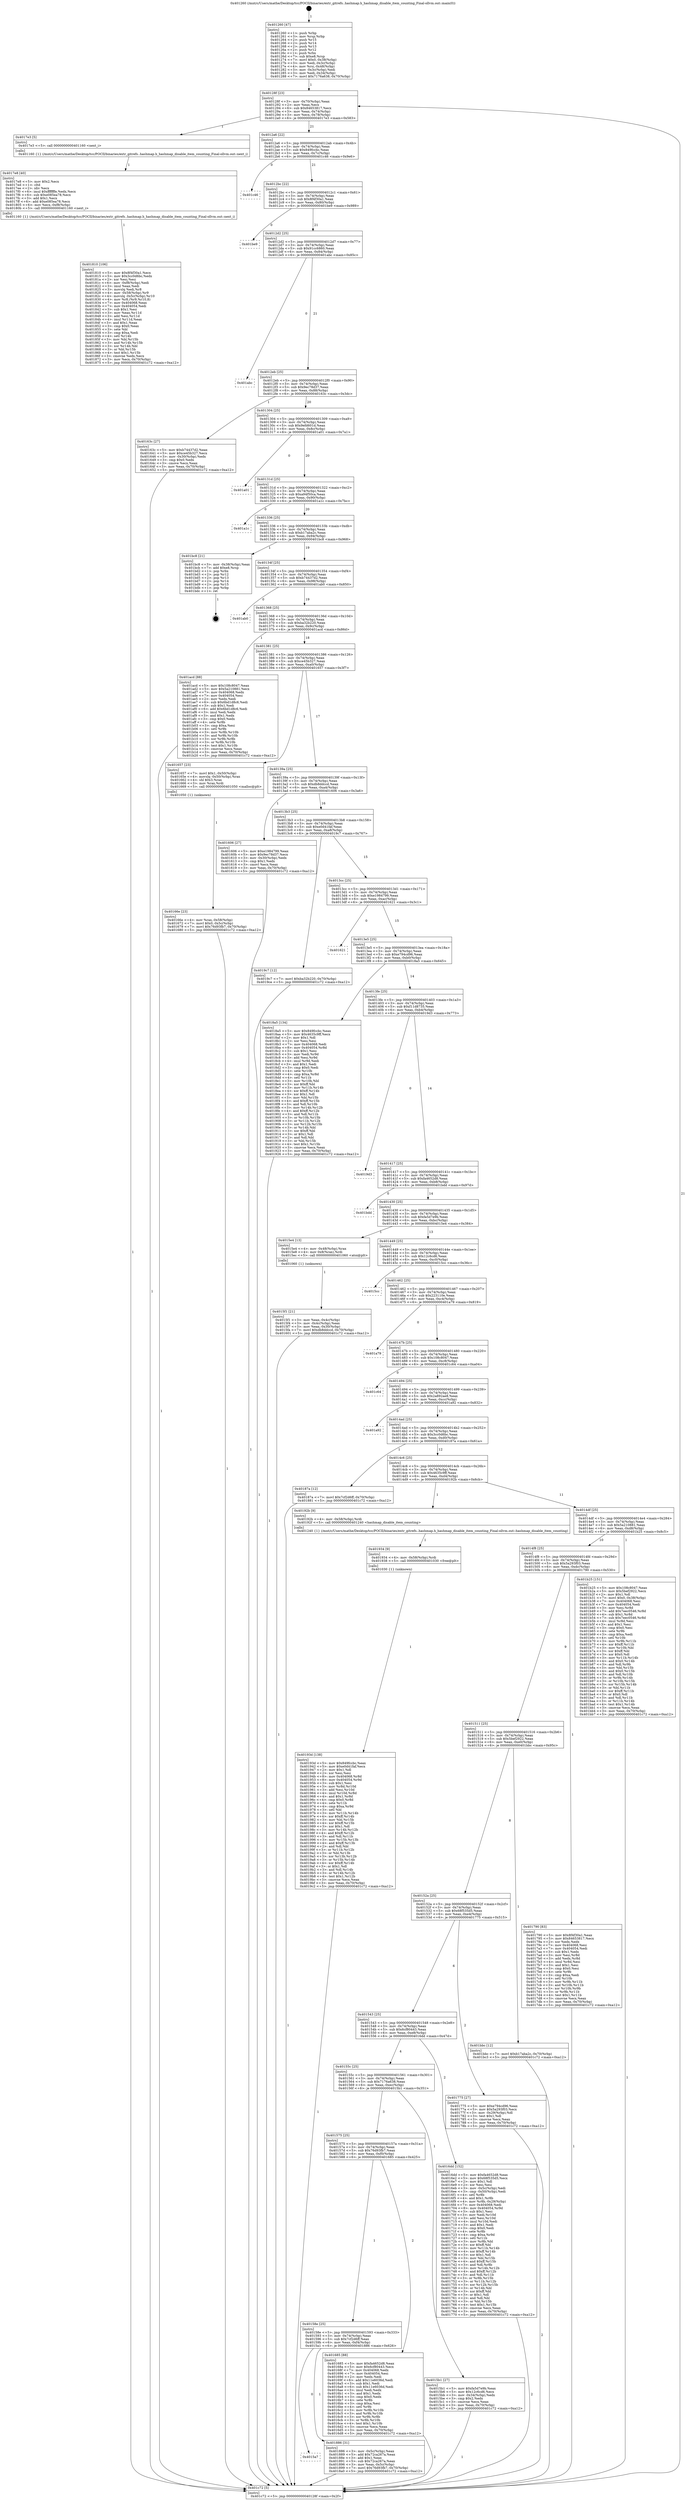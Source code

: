 digraph "0x401260" {
  label = "0x401260 (/mnt/c/Users/mathe/Desktop/tcc/POCII/binaries/extr_gitrefs..hashmap.h_hashmap_disable_item_counting_Final-ollvm.out::main(0))"
  labelloc = "t"
  node[shape=record]

  Entry [label="",width=0.3,height=0.3,shape=circle,fillcolor=black,style=filled]
  "0x40128f" [label="{
     0x40128f [23]\l
     | [instrs]\l
     &nbsp;&nbsp;0x40128f \<+3\>: mov -0x70(%rbp),%eax\l
     &nbsp;&nbsp;0x401292 \<+2\>: mov %eax,%ecx\l
     &nbsp;&nbsp;0x401294 \<+6\>: sub $0x84653817,%ecx\l
     &nbsp;&nbsp;0x40129a \<+3\>: mov %eax,-0x74(%rbp)\l
     &nbsp;&nbsp;0x40129d \<+3\>: mov %ecx,-0x78(%rbp)\l
     &nbsp;&nbsp;0x4012a0 \<+6\>: je 00000000004017e3 \<main+0x583\>\l
  }"]
  "0x4017e3" [label="{
     0x4017e3 [5]\l
     | [instrs]\l
     &nbsp;&nbsp;0x4017e3 \<+5\>: call 0000000000401160 \<next_i\>\l
     | [calls]\l
     &nbsp;&nbsp;0x401160 \{1\} (/mnt/c/Users/mathe/Desktop/tcc/POCII/binaries/extr_gitrefs..hashmap.h_hashmap_disable_item_counting_Final-ollvm.out::next_i)\l
  }"]
  "0x4012a6" [label="{
     0x4012a6 [22]\l
     | [instrs]\l
     &nbsp;&nbsp;0x4012a6 \<+5\>: jmp 00000000004012ab \<main+0x4b\>\l
     &nbsp;&nbsp;0x4012ab \<+3\>: mov -0x74(%rbp),%eax\l
     &nbsp;&nbsp;0x4012ae \<+5\>: sub $0x849fccbc,%eax\l
     &nbsp;&nbsp;0x4012b3 \<+3\>: mov %eax,-0x7c(%rbp)\l
     &nbsp;&nbsp;0x4012b6 \<+6\>: je 0000000000401c46 \<main+0x9e6\>\l
  }"]
  Exit [label="",width=0.3,height=0.3,shape=circle,fillcolor=black,style=filled,peripheries=2]
  "0x401c46" [label="{
     0x401c46\l
  }", style=dashed]
  "0x4012bc" [label="{
     0x4012bc [22]\l
     | [instrs]\l
     &nbsp;&nbsp;0x4012bc \<+5\>: jmp 00000000004012c1 \<main+0x61\>\l
     &nbsp;&nbsp;0x4012c1 \<+3\>: mov -0x74(%rbp),%eax\l
     &nbsp;&nbsp;0x4012c4 \<+5\>: sub $0x8f4f30a1,%eax\l
     &nbsp;&nbsp;0x4012c9 \<+3\>: mov %eax,-0x80(%rbp)\l
     &nbsp;&nbsp;0x4012cc \<+6\>: je 0000000000401be9 \<main+0x989\>\l
  }"]
  "0x40193d" [label="{
     0x40193d [138]\l
     | [instrs]\l
     &nbsp;&nbsp;0x40193d \<+5\>: mov $0x849fccbc,%eax\l
     &nbsp;&nbsp;0x401942 \<+5\>: mov $0xe0d41faf,%ecx\l
     &nbsp;&nbsp;0x401947 \<+2\>: mov $0x1,%dl\l
     &nbsp;&nbsp;0x401949 \<+2\>: xor %esi,%esi\l
     &nbsp;&nbsp;0x40194b \<+8\>: mov 0x404068,%r8d\l
     &nbsp;&nbsp;0x401953 \<+8\>: mov 0x404054,%r9d\l
     &nbsp;&nbsp;0x40195b \<+3\>: sub $0x1,%esi\l
     &nbsp;&nbsp;0x40195e \<+3\>: mov %r8d,%r10d\l
     &nbsp;&nbsp;0x401961 \<+3\>: add %esi,%r10d\l
     &nbsp;&nbsp;0x401964 \<+4\>: imul %r10d,%r8d\l
     &nbsp;&nbsp;0x401968 \<+4\>: and $0x1,%r8d\l
     &nbsp;&nbsp;0x40196c \<+4\>: cmp $0x0,%r8d\l
     &nbsp;&nbsp;0x401970 \<+4\>: sete %r11b\l
     &nbsp;&nbsp;0x401974 \<+4\>: cmp $0xa,%r9d\l
     &nbsp;&nbsp;0x401978 \<+3\>: setl %bl\l
     &nbsp;&nbsp;0x40197b \<+3\>: mov %r11b,%r14b\l
     &nbsp;&nbsp;0x40197e \<+4\>: xor $0xff,%r14b\l
     &nbsp;&nbsp;0x401982 \<+3\>: mov %bl,%r15b\l
     &nbsp;&nbsp;0x401985 \<+4\>: xor $0xff,%r15b\l
     &nbsp;&nbsp;0x401989 \<+3\>: xor $0x1,%dl\l
     &nbsp;&nbsp;0x40198c \<+3\>: mov %r14b,%r12b\l
     &nbsp;&nbsp;0x40198f \<+4\>: and $0xff,%r12b\l
     &nbsp;&nbsp;0x401993 \<+3\>: and %dl,%r11b\l
     &nbsp;&nbsp;0x401996 \<+3\>: mov %r15b,%r13b\l
     &nbsp;&nbsp;0x401999 \<+4\>: and $0xff,%r13b\l
     &nbsp;&nbsp;0x40199d \<+2\>: and %dl,%bl\l
     &nbsp;&nbsp;0x40199f \<+3\>: or %r11b,%r12b\l
     &nbsp;&nbsp;0x4019a2 \<+3\>: or %bl,%r13b\l
     &nbsp;&nbsp;0x4019a5 \<+3\>: xor %r13b,%r12b\l
     &nbsp;&nbsp;0x4019a8 \<+3\>: or %r15b,%r14b\l
     &nbsp;&nbsp;0x4019ab \<+4\>: xor $0xff,%r14b\l
     &nbsp;&nbsp;0x4019af \<+3\>: or $0x1,%dl\l
     &nbsp;&nbsp;0x4019b2 \<+3\>: and %dl,%r14b\l
     &nbsp;&nbsp;0x4019b5 \<+3\>: or %r14b,%r12b\l
     &nbsp;&nbsp;0x4019b8 \<+4\>: test $0x1,%r12b\l
     &nbsp;&nbsp;0x4019bc \<+3\>: cmovne %ecx,%eax\l
     &nbsp;&nbsp;0x4019bf \<+3\>: mov %eax,-0x70(%rbp)\l
     &nbsp;&nbsp;0x4019c2 \<+5\>: jmp 0000000000401c72 \<main+0xa12\>\l
  }"]
  "0x401be9" [label="{
     0x401be9\l
  }", style=dashed]
  "0x4012d2" [label="{
     0x4012d2 [25]\l
     | [instrs]\l
     &nbsp;&nbsp;0x4012d2 \<+5\>: jmp 00000000004012d7 \<main+0x77\>\l
     &nbsp;&nbsp;0x4012d7 \<+3\>: mov -0x74(%rbp),%eax\l
     &nbsp;&nbsp;0x4012da \<+5\>: sub $0x91cc6860,%eax\l
     &nbsp;&nbsp;0x4012df \<+6\>: mov %eax,-0x84(%rbp)\l
     &nbsp;&nbsp;0x4012e5 \<+6\>: je 0000000000401abc \<main+0x85c\>\l
  }"]
  "0x401934" [label="{
     0x401934 [9]\l
     | [instrs]\l
     &nbsp;&nbsp;0x401934 \<+4\>: mov -0x58(%rbp),%rdi\l
     &nbsp;&nbsp;0x401938 \<+5\>: call 0000000000401030 \<free@plt\>\l
     | [calls]\l
     &nbsp;&nbsp;0x401030 \{1\} (unknown)\l
  }"]
  "0x401abc" [label="{
     0x401abc\l
  }", style=dashed]
  "0x4012eb" [label="{
     0x4012eb [25]\l
     | [instrs]\l
     &nbsp;&nbsp;0x4012eb \<+5\>: jmp 00000000004012f0 \<main+0x90\>\l
     &nbsp;&nbsp;0x4012f0 \<+3\>: mov -0x74(%rbp),%eax\l
     &nbsp;&nbsp;0x4012f3 \<+5\>: sub $0x9ec78d37,%eax\l
     &nbsp;&nbsp;0x4012f8 \<+6\>: mov %eax,-0x88(%rbp)\l
     &nbsp;&nbsp;0x4012fe \<+6\>: je 000000000040163c \<main+0x3dc\>\l
  }"]
  "0x4015a7" [label="{
     0x4015a7\l
  }", style=dashed]
  "0x40163c" [label="{
     0x40163c [27]\l
     | [instrs]\l
     &nbsp;&nbsp;0x40163c \<+5\>: mov $0xb74437d2,%eax\l
     &nbsp;&nbsp;0x401641 \<+5\>: mov $0xce45b327,%ecx\l
     &nbsp;&nbsp;0x401646 \<+3\>: mov -0x30(%rbp),%edx\l
     &nbsp;&nbsp;0x401649 \<+3\>: cmp $0x0,%edx\l
     &nbsp;&nbsp;0x40164c \<+3\>: cmove %ecx,%eax\l
     &nbsp;&nbsp;0x40164f \<+3\>: mov %eax,-0x70(%rbp)\l
     &nbsp;&nbsp;0x401652 \<+5\>: jmp 0000000000401c72 \<main+0xa12\>\l
  }"]
  "0x401304" [label="{
     0x401304 [25]\l
     | [instrs]\l
     &nbsp;&nbsp;0x401304 \<+5\>: jmp 0000000000401309 \<main+0xa9\>\l
     &nbsp;&nbsp;0x401309 \<+3\>: mov -0x74(%rbp),%eax\l
     &nbsp;&nbsp;0x40130c \<+5\>: sub $0x9efd601d,%eax\l
     &nbsp;&nbsp;0x401311 \<+6\>: mov %eax,-0x8c(%rbp)\l
     &nbsp;&nbsp;0x401317 \<+6\>: je 0000000000401a01 \<main+0x7a1\>\l
  }"]
  "0x401886" [label="{
     0x401886 [31]\l
     | [instrs]\l
     &nbsp;&nbsp;0x401886 \<+3\>: mov -0x5c(%rbp),%eax\l
     &nbsp;&nbsp;0x401889 \<+5\>: add $0x72ca267a,%eax\l
     &nbsp;&nbsp;0x40188e \<+3\>: add $0x1,%eax\l
     &nbsp;&nbsp;0x401891 \<+5\>: sub $0x72ca267a,%eax\l
     &nbsp;&nbsp;0x401896 \<+3\>: mov %eax,-0x5c(%rbp)\l
     &nbsp;&nbsp;0x401899 \<+7\>: movl $0x76d93fb7,-0x70(%rbp)\l
     &nbsp;&nbsp;0x4018a0 \<+5\>: jmp 0000000000401c72 \<main+0xa12\>\l
  }"]
  "0x401a01" [label="{
     0x401a01\l
  }", style=dashed]
  "0x40131d" [label="{
     0x40131d [25]\l
     | [instrs]\l
     &nbsp;&nbsp;0x40131d \<+5\>: jmp 0000000000401322 \<main+0xc2\>\l
     &nbsp;&nbsp;0x401322 \<+3\>: mov -0x74(%rbp),%eax\l
     &nbsp;&nbsp;0x401325 \<+5\>: sub $0xa94f50ca,%eax\l
     &nbsp;&nbsp;0x40132a \<+6\>: mov %eax,-0x90(%rbp)\l
     &nbsp;&nbsp;0x401330 \<+6\>: je 0000000000401a1c \<main+0x7bc\>\l
  }"]
  "0x401810" [label="{
     0x401810 [106]\l
     | [instrs]\l
     &nbsp;&nbsp;0x401810 \<+5\>: mov $0x8f4f30a1,%ecx\l
     &nbsp;&nbsp;0x401815 \<+5\>: mov $0x3cc0d6bc,%edx\l
     &nbsp;&nbsp;0x40181a \<+2\>: xor %esi,%esi\l
     &nbsp;&nbsp;0x40181c \<+6\>: mov -0xf8(%rbp),%edi\l
     &nbsp;&nbsp;0x401822 \<+3\>: imul %eax,%edi\l
     &nbsp;&nbsp;0x401825 \<+3\>: movslq %edi,%r8\l
     &nbsp;&nbsp;0x401828 \<+4\>: mov -0x58(%rbp),%r9\l
     &nbsp;&nbsp;0x40182c \<+4\>: movslq -0x5c(%rbp),%r10\l
     &nbsp;&nbsp;0x401830 \<+4\>: mov %r8,(%r9,%r10,8)\l
     &nbsp;&nbsp;0x401834 \<+7\>: mov 0x404068,%eax\l
     &nbsp;&nbsp;0x40183b \<+7\>: mov 0x404054,%edi\l
     &nbsp;&nbsp;0x401842 \<+3\>: sub $0x1,%esi\l
     &nbsp;&nbsp;0x401845 \<+3\>: mov %eax,%r11d\l
     &nbsp;&nbsp;0x401848 \<+3\>: add %esi,%r11d\l
     &nbsp;&nbsp;0x40184b \<+4\>: imul %r11d,%eax\l
     &nbsp;&nbsp;0x40184f \<+3\>: and $0x1,%eax\l
     &nbsp;&nbsp;0x401852 \<+3\>: cmp $0x0,%eax\l
     &nbsp;&nbsp;0x401855 \<+3\>: sete %bl\l
     &nbsp;&nbsp;0x401858 \<+3\>: cmp $0xa,%edi\l
     &nbsp;&nbsp;0x40185b \<+4\>: setl %r14b\l
     &nbsp;&nbsp;0x40185f \<+3\>: mov %bl,%r15b\l
     &nbsp;&nbsp;0x401862 \<+3\>: and %r14b,%r15b\l
     &nbsp;&nbsp;0x401865 \<+3\>: xor %r14b,%bl\l
     &nbsp;&nbsp;0x401868 \<+3\>: or %bl,%r15b\l
     &nbsp;&nbsp;0x40186b \<+4\>: test $0x1,%r15b\l
     &nbsp;&nbsp;0x40186f \<+3\>: cmovne %edx,%ecx\l
     &nbsp;&nbsp;0x401872 \<+3\>: mov %ecx,-0x70(%rbp)\l
     &nbsp;&nbsp;0x401875 \<+5\>: jmp 0000000000401c72 \<main+0xa12\>\l
  }"]
  "0x401a1c" [label="{
     0x401a1c\l
  }", style=dashed]
  "0x401336" [label="{
     0x401336 [25]\l
     | [instrs]\l
     &nbsp;&nbsp;0x401336 \<+5\>: jmp 000000000040133b \<main+0xdb\>\l
     &nbsp;&nbsp;0x40133b \<+3\>: mov -0x74(%rbp),%eax\l
     &nbsp;&nbsp;0x40133e \<+5\>: sub $0xb17aba2c,%eax\l
     &nbsp;&nbsp;0x401343 \<+6\>: mov %eax,-0x94(%rbp)\l
     &nbsp;&nbsp;0x401349 \<+6\>: je 0000000000401bc8 \<main+0x968\>\l
  }"]
  "0x4017e8" [label="{
     0x4017e8 [40]\l
     | [instrs]\l
     &nbsp;&nbsp;0x4017e8 \<+5\>: mov $0x2,%ecx\l
     &nbsp;&nbsp;0x4017ed \<+1\>: cltd\l
     &nbsp;&nbsp;0x4017ee \<+2\>: idiv %ecx\l
     &nbsp;&nbsp;0x4017f0 \<+6\>: imul $0xfffffffe,%edx,%ecx\l
     &nbsp;&nbsp;0x4017f6 \<+6\>: sub $0xe085ea78,%ecx\l
     &nbsp;&nbsp;0x4017fc \<+3\>: add $0x1,%ecx\l
     &nbsp;&nbsp;0x4017ff \<+6\>: add $0xe085ea78,%ecx\l
     &nbsp;&nbsp;0x401805 \<+6\>: mov %ecx,-0xf8(%rbp)\l
     &nbsp;&nbsp;0x40180b \<+5\>: call 0000000000401160 \<next_i\>\l
     | [calls]\l
     &nbsp;&nbsp;0x401160 \{1\} (/mnt/c/Users/mathe/Desktop/tcc/POCII/binaries/extr_gitrefs..hashmap.h_hashmap_disable_item_counting_Final-ollvm.out::next_i)\l
  }"]
  "0x401bc8" [label="{
     0x401bc8 [21]\l
     | [instrs]\l
     &nbsp;&nbsp;0x401bc8 \<+3\>: mov -0x38(%rbp),%eax\l
     &nbsp;&nbsp;0x401bcb \<+7\>: add $0xe8,%rsp\l
     &nbsp;&nbsp;0x401bd2 \<+1\>: pop %rbx\l
     &nbsp;&nbsp;0x401bd3 \<+2\>: pop %r12\l
     &nbsp;&nbsp;0x401bd5 \<+2\>: pop %r13\l
     &nbsp;&nbsp;0x401bd7 \<+2\>: pop %r14\l
     &nbsp;&nbsp;0x401bd9 \<+2\>: pop %r15\l
     &nbsp;&nbsp;0x401bdb \<+1\>: pop %rbp\l
     &nbsp;&nbsp;0x401bdc \<+1\>: ret\l
  }"]
  "0x40134f" [label="{
     0x40134f [25]\l
     | [instrs]\l
     &nbsp;&nbsp;0x40134f \<+5\>: jmp 0000000000401354 \<main+0xf4\>\l
     &nbsp;&nbsp;0x401354 \<+3\>: mov -0x74(%rbp),%eax\l
     &nbsp;&nbsp;0x401357 \<+5\>: sub $0xb74437d2,%eax\l
     &nbsp;&nbsp;0x40135c \<+6\>: mov %eax,-0x98(%rbp)\l
     &nbsp;&nbsp;0x401362 \<+6\>: je 0000000000401ab0 \<main+0x850\>\l
  }"]
  "0x40158e" [label="{
     0x40158e [25]\l
     | [instrs]\l
     &nbsp;&nbsp;0x40158e \<+5\>: jmp 0000000000401593 \<main+0x333\>\l
     &nbsp;&nbsp;0x401593 \<+3\>: mov -0x74(%rbp),%eax\l
     &nbsp;&nbsp;0x401596 \<+5\>: sub $0x7cf2d6ff,%eax\l
     &nbsp;&nbsp;0x40159b \<+6\>: mov %eax,-0xf4(%rbp)\l
     &nbsp;&nbsp;0x4015a1 \<+6\>: je 0000000000401886 \<main+0x626\>\l
  }"]
  "0x401ab0" [label="{
     0x401ab0\l
  }", style=dashed]
  "0x401368" [label="{
     0x401368 [25]\l
     | [instrs]\l
     &nbsp;&nbsp;0x401368 \<+5\>: jmp 000000000040136d \<main+0x10d\>\l
     &nbsp;&nbsp;0x40136d \<+3\>: mov -0x74(%rbp),%eax\l
     &nbsp;&nbsp;0x401370 \<+5\>: sub $0xba32b220,%eax\l
     &nbsp;&nbsp;0x401375 \<+6\>: mov %eax,-0x9c(%rbp)\l
     &nbsp;&nbsp;0x40137b \<+6\>: je 0000000000401acd \<main+0x86d\>\l
  }"]
  "0x401685" [label="{
     0x401685 [88]\l
     | [instrs]\l
     &nbsp;&nbsp;0x401685 \<+5\>: mov $0xfa4652d8,%eax\l
     &nbsp;&nbsp;0x40168a \<+5\>: mov $0x6cf80443,%ecx\l
     &nbsp;&nbsp;0x40168f \<+7\>: mov 0x404068,%edx\l
     &nbsp;&nbsp;0x401696 \<+7\>: mov 0x404054,%esi\l
     &nbsp;&nbsp;0x40169d \<+2\>: mov %edx,%edi\l
     &nbsp;&nbsp;0x40169f \<+6\>: add $0x11e6036d,%edi\l
     &nbsp;&nbsp;0x4016a5 \<+3\>: sub $0x1,%edi\l
     &nbsp;&nbsp;0x4016a8 \<+6\>: sub $0x11e6036d,%edi\l
     &nbsp;&nbsp;0x4016ae \<+3\>: imul %edi,%edx\l
     &nbsp;&nbsp;0x4016b1 \<+3\>: and $0x1,%edx\l
     &nbsp;&nbsp;0x4016b4 \<+3\>: cmp $0x0,%edx\l
     &nbsp;&nbsp;0x4016b7 \<+4\>: sete %r8b\l
     &nbsp;&nbsp;0x4016bb \<+3\>: cmp $0xa,%esi\l
     &nbsp;&nbsp;0x4016be \<+4\>: setl %r9b\l
     &nbsp;&nbsp;0x4016c2 \<+3\>: mov %r8b,%r10b\l
     &nbsp;&nbsp;0x4016c5 \<+3\>: and %r9b,%r10b\l
     &nbsp;&nbsp;0x4016c8 \<+3\>: xor %r9b,%r8b\l
     &nbsp;&nbsp;0x4016cb \<+3\>: or %r8b,%r10b\l
     &nbsp;&nbsp;0x4016ce \<+4\>: test $0x1,%r10b\l
     &nbsp;&nbsp;0x4016d2 \<+3\>: cmovne %ecx,%eax\l
     &nbsp;&nbsp;0x4016d5 \<+3\>: mov %eax,-0x70(%rbp)\l
     &nbsp;&nbsp;0x4016d8 \<+5\>: jmp 0000000000401c72 \<main+0xa12\>\l
  }"]
  "0x401acd" [label="{
     0x401acd [88]\l
     | [instrs]\l
     &nbsp;&nbsp;0x401acd \<+5\>: mov $0x108c8047,%eax\l
     &nbsp;&nbsp;0x401ad2 \<+5\>: mov $0x5a210881,%ecx\l
     &nbsp;&nbsp;0x401ad7 \<+7\>: mov 0x404068,%edx\l
     &nbsp;&nbsp;0x401ade \<+7\>: mov 0x404054,%esi\l
     &nbsp;&nbsp;0x401ae5 \<+2\>: mov %edx,%edi\l
     &nbsp;&nbsp;0x401ae7 \<+6\>: sub $0x6bd1d8c6,%edi\l
     &nbsp;&nbsp;0x401aed \<+3\>: sub $0x1,%edi\l
     &nbsp;&nbsp;0x401af0 \<+6\>: add $0x6bd1d8c6,%edi\l
     &nbsp;&nbsp;0x401af6 \<+3\>: imul %edi,%edx\l
     &nbsp;&nbsp;0x401af9 \<+3\>: and $0x1,%edx\l
     &nbsp;&nbsp;0x401afc \<+3\>: cmp $0x0,%edx\l
     &nbsp;&nbsp;0x401aff \<+4\>: sete %r8b\l
     &nbsp;&nbsp;0x401b03 \<+3\>: cmp $0xa,%esi\l
     &nbsp;&nbsp;0x401b06 \<+4\>: setl %r9b\l
     &nbsp;&nbsp;0x401b0a \<+3\>: mov %r8b,%r10b\l
     &nbsp;&nbsp;0x401b0d \<+3\>: and %r9b,%r10b\l
     &nbsp;&nbsp;0x401b10 \<+3\>: xor %r9b,%r8b\l
     &nbsp;&nbsp;0x401b13 \<+3\>: or %r8b,%r10b\l
     &nbsp;&nbsp;0x401b16 \<+4\>: test $0x1,%r10b\l
     &nbsp;&nbsp;0x401b1a \<+3\>: cmovne %ecx,%eax\l
     &nbsp;&nbsp;0x401b1d \<+3\>: mov %eax,-0x70(%rbp)\l
     &nbsp;&nbsp;0x401b20 \<+5\>: jmp 0000000000401c72 \<main+0xa12\>\l
  }"]
  "0x401381" [label="{
     0x401381 [25]\l
     | [instrs]\l
     &nbsp;&nbsp;0x401381 \<+5\>: jmp 0000000000401386 \<main+0x126\>\l
     &nbsp;&nbsp;0x401386 \<+3\>: mov -0x74(%rbp),%eax\l
     &nbsp;&nbsp;0x401389 \<+5\>: sub $0xce45b327,%eax\l
     &nbsp;&nbsp;0x40138e \<+6\>: mov %eax,-0xa0(%rbp)\l
     &nbsp;&nbsp;0x401394 \<+6\>: je 0000000000401657 \<main+0x3f7\>\l
  }"]
  "0x40166e" [label="{
     0x40166e [23]\l
     | [instrs]\l
     &nbsp;&nbsp;0x40166e \<+4\>: mov %rax,-0x58(%rbp)\l
     &nbsp;&nbsp;0x401672 \<+7\>: movl $0x0,-0x5c(%rbp)\l
     &nbsp;&nbsp;0x401679 \<+7\>: movl $0x76d93fb7,-0x70(%rbp)\l
     &nbsp;&nbsp;0x401680 \<+5\>: jmp 0000000000401c72 \<main+0xa12\>\l
  }"]
  "0x401657" [label="{
     0x401657 [23]\l
     | [instrs]\l
     &nbsp;&nbsp;0x401657 \<+7\>: movl $0x1,-0x50(%rbp)\l
     &nbsp;&nbsp;0x40165e \<+4\>: movslq -0x50(%rbp),%rax\l
     &nbsp;&nbsp;0x401662 \<+4\>: shl $0x3,%rax\l
     &nbsp;&nbsp;0x401666 \<+3\>: mov %rax,%rdi\l
     &nbsp;&nbsp;0x401669 \<+5\>: call 0000000000401050 \<malloc@plt\>\l
     | [calls]\l
     &nbsp;&nbsp;0x401050 \{1\} (unknown)\l
  }"]
  "0x40139a" [label="{
     0x40139a [25]\l
     | [instrs]\l
     &nbsp;&nbsp;0x40139a \<+5\>: jmp 000000000040139f \<main+0x13f\>\l
     &nbsp;&nbsp;0x40139f \<+3\>: mov -0x74(%rbp),%eax\l
     &nbsp;&nbsp;0x4013a2 \<+5\>: sub $0xdb8ddccd,%eax\l
     &nbsp;&nbsp;0x4013a7 \<+6\>: mov %eax,-0xa4(%rbp)\l
     &nbsp;&nbsp;0x4013ad \<+6\>: je 0000000000401606 \<main+0x3a6\>\l
  }"]
  "0x4015f1" [label="{
     0x4015f1 [21]\l
     | [instrs]\l
     &nbsp;&nbsp;0x4015f1 \<+3\>: mov %eax,-0x4c(%rbp)\l
     &nbsp;&nbsp;0x4015f4 \<+3\>: mov -0x4c(%rbp),%eax\l
     &nbsp;&nbsp;0x4015f7 \<+3\>: mov %eax,-0x30(%rbp)\l
     &nbsp;&nbsp;0x4015fa \<+7\>: movl $0xdb8ddccd,-0x70(%rbp)\l
     &nbsp;&nbsp;0x401601 \<+5\>: jmp 0000000000401c72 \<main+0xa12\>\l
  }"]
  "0x401606" [label="{
     0x401606 [27]\l
     | [instrs]\l
     &nbsp;&nbsp;0x401606 \<+5\>: mov $0xe1984799,%eax\l
     &nbsp;&nbsp;0x40160b \<+5\>: mov $0x9ec78d37,%ecx\l
     &nbsp;&nbsp;0x401610 \<+3\>: mov -0x30(%rbp),%edx\l
     &nbsp;&nbsp;0x401613 \<+3\>: cmp $0x1,%edx\l
     &nbsp;&nbsp;0x401616 \<+3\>: cmovl %ecx,%eax\l
     &nbsp;&nbsp;0x401619 \<+3\>: mov %eax,-0x70(%rbp)\l
     &nbsp;&nbsp;0x40161c \<+5\>: jmp 0000000000401c72 \<main+0xa12\>\l
  }"]
  "0x4013b3" [label="{
     0x4013b3 [25]\l
     | [instrs]\l
     &nbsp;&nbsp;0x4013b3 \<+5\>: jmp 00000000004013b8 \<main+0x158\>\l
     &nbsp;&nbsp;0x4013b8 \<+3\>: mov -0x74(%rbp),%eax\l
     &nbsp;&nbsp;0x4013bb \<+5\>: sub $0xe0d41faf,%eax\l
     &nbsp;&nbsp;0x4013c0 \<+6\>: mov %eax,-0xa8(%rbp)\l
     &nbsp;&nbsp;0x4013c6 \<+6\>: je 00000000004019c7 \<main+0x767\>\l
  }"]
  "0x401260" [label="{
     0x401260 [47]\l
     | [instrs]\l
     &nbsp;&nbsp;0x401260 \<+1\>: push %rbp\l
     &nbsp;&nbsp;0x401261 \<+3\>: mov %rsp,%rbp\l
     &nbsp;&nbsp;0x401264 \<+2\>: push %r15\l
     &nbsp;&nbsp;0x401266 \<+2\>: push %r14\l
     &nbsp;&nbsp;0x401268 \<+2\>: push %r13\l
     &nbsp;&nbsp;0x40126a \<+2\>: push %r12\l
     &nbsp;&nbsp;0x40126c \<+1\>: push %rbx\l
     &nbsp;&nbsp;0x40126d \<+7\>: sub $0xe8,%rsp\l
     &nbsp;&nbsp;0x401274 \<+7\>: movl $0x0,-0x38(%rbp)\l
     &nbsp;&nbsp;0x40127b \<+3\>: mov %edi,-0x3c(%rbp)\l
     &nbsp;&nbsp;0x40127e \<+4\>: mov %rsi,-0x48(%rbp)\l
     &nbsp;&nbsp;0x401282 \<+3\>: mov -0x3c(%rbp),%edi\l
     &nbsp;&nbsp;0x401285 \<+3\>: mov %edi,-0x34(%rbp)\l
     &nbsp;&nbsp;0x401288 \<+7\>: movl $0x7176a638,-0x70(%rbp)\l
  }"]
  "0x4019c7" [label="{
     0x4019c7 [12]\l
     | [instrs]\l
     &nbsp;&nbsp;0x4019c7 \<+7\>: movl $0xba32b220,-0x70(%rbp)\l
     &nbsp;&nbsp;0x4019ce \<+5\>: jmp 0000000000401c72 \<main+0xa12\>\l
  }"]
  "0x4013cc" [label="{
     0x4013cc [25]\l
     | [instrs]\l
     &nbsp;&nbsp;0x4013cc \<+5\>: jmp 00000000004013d1 \<main+0x171\>\l
     &nbsp;&nbsp;0x4013d1 \<+3\>: mov -0x74(%rbp),%eax\l
     &nbsp;&nbsp;0x4013d4 \<+5\>: sub $0xe1984799,%eax\l
     &nbsp;&nbsp;0x4013d9 \<+6\>: mov %eax,-0xac(%rbp)\l
     &nbsp;&nbsp;0x4013df \<+6\>: je 0000000000401621 \<main+0x3c1\>\l
  }"]
  "0x401c72" [label="{
     0x401c72 [5]\l
     | [instrs]\l
     &nbsp;&nbsp;0x401c72 \<+5\>: jmp 000000000040128f \<main+0x2f\>\l
  }"]
  "0x401621" [label="{
     0x401621\l
  }", style=dashed]
  "0x4013e5" [label="{
     0x4013e5 [25]\l
     | [instrs]\l
     &nbsp;&nbsp;0x4013e5 \<+5\>: jmp 00000000004013ea \<main+0x18a\>\l
     &nbsp;&nbsp;0x4013ea \<+3\>: mov -0x74(%rbp),%eax\l
     &nbsp;&nbsp;0x4013ed \<+5\>: sub $0xe794cd96,%eax\l
     &nbsp;&nbsp;0x4013f2 \<+6\>: mov %eax,-0xb0(%rbp)\l
     &nbsp;&nbsp;0x4013f8 \<+6\>: je 00000000004018a5 \<main+0x645\>\l
  }"]
  "0x401575" [label="{
     0x401575 [25]\l
     | [instrs]\l
     &nbsp;&nbsp;0x401575 \<+5\>: jmp 000000000040157a \<main+0x31a\>\l
     &nbsp;&nbsp;0x40157a \<+3\>: mov -0x74(%rbp),%eax\l
     &nbsp;&nbsp;0x40157d \<+5\>: sub $0x76d93fb7,%eax\l
     &nbsp;&nbsp;0x401582 \<+6\>: mov %eax,-0xf0(%rbp)\l
     &nbsp;&nbsp;0x401588 \<+6\>: je 0000000000401685 \<main+0x425\>\l
  }"]
  "0x4018a5" [label="{
     0x4018a5 [134]\l
     | [instrs]\l
     &nbsp;&nbsp;0x4018a5 \<+5\>: mov $0x849fccbc,%eax\l
     &nbsp;&nbsp;0x4018aa \<+5\>: mov $0x4635c9ff,%ecx\l
     &nbsp;&nbsp;0x4018af \<+2\>: mov $0x1,%dl\l
     &nbsp;&nbsp;0x4018b1 \<+2\>: xor %esi,%esi\l
     &nbsp;&nbsp;0x4018b3 \<+7\>: mov 0x404068,%edi\l
     &nbsp;&nbsp;0x4018ba \<+8\>: mov 0x404054,%r8d\l
     &nbsp;&nbsp;0x4018c2 \<+3\>: sub $0x1,%esi\l
     &nbsp;&nbsp;0x4018c5 \<+3\>: mov %edi,%r9d\l
     &nbsp;&nbsp;0x4018c8 \<+3\>: add %esi,%r9d\l
     &nbsp;&nbsp;0x4018cb \<+4\>: imul %r9d,%edi\l
     &nbsp;&nbsp;0x4018cf \<+3\>: and $0x1,%edi\l
     &nbsp;&nbsp;0x4018d2 \<+3\>: cmp $0x0,%edi\l
     &nbsp;&nbsp;0x4018d5 \<+4\>: sete %r10b\l
     &nbsp;&nbsp;0x4018d9 \<+4\>: cmp $0xa,%r8d\l
     &nbsp;&nbsp;0x4018dd \<+4\>: setl %r11b\l
     &nbsp;&nbsp;0x4018e1 \<+3\>: mov %r10b,%bl\l
     &nbsp;&nbsp;0x4018e4 \<+3\>: xor $0xff,%bl\l
     &nbsp;&nbsp;0x4018e7 \<+3\>: mov %r11b,%r14b\l
     &nbsp;&nbsp;0x4018ea \<+4\>: xor $0xff,%r14b\l
     &nbsp;&nbsp;0x4018ee \<+3\>: xor $0x1,%dl\l
     &nbsp;&nbsp;0x4018f1 \<+3\>: mov %bl,%r15b\l
     &nbsp;&nbsp;0x4018f4 \<+4\>: and $0xff,%r15b\l
     &nbsp;&nbsp;0x4018f8 \<+3\>: and %dl,%r10b\l
     &nbsp;&nbsp;0x4018fb \<+3\>: mov %r14b,%r12b\l
     &nbsp;&nbsp;0x4018fe \<+4\>: and $0xff,%r12b\l
     &nbsp;&nbsp;0x401902 \<+3\>: and %dl,%r11b\l
     &nbsp;&nbsp;0x401905 \<+3\>: or %r10b,%r15b\l
     &nbsp;&nbsp;0x401908 \<+3\>: or %r11b,%r12b\l
     &nbsp;&nbsp;0x40190b \<+3\>: xor %r12b,%r15b\l
     &nbsp;&nbsp;0x40190e \<+3\>: or %r14b,%bl\l
     &nbsp;&nbsp;0x401911 \<+3\>: xor $0xff,%bl\l
     &nbsp;&nbsp;0x401914 \<+3\>: or $0x1,%dl\l
     &nbsp;&nbsp;0x401917 \<+2\>: and %dl,%bl\l
     &nbsp;&nbsp;0x401919 \<+3\>: or %bl,%r15b\l
     &nbsp;&nbsp;0x40191c \<+4\>: test $0x1,%r15b\l
     &nbsp;&nbsp;0x401920 \<+3\>: cmovne %ecx,%eax\l
     &nbsp;&nbsp;0x401923 \<+3\>: mov %eax,-0x70(%rbp)\l
     &nbsp;&nbsp;0x401926 \<+5\>: jmp 0000000000401c72 \<main+0xa12\>\l
  }"]
  "0x4013fe" [label="{
     0x4013fe [25]\l
     | [instrs]\l
     &nbsp;&nbsp;0x4013fe \<+5\>: jmp 0000000000401403 \<main+0x1a3\>\l
     &nbsp;&nbsp;0x401403 \<+3\>: mov -0x74(%rbp),%eax\l
     &nbsp;&nbsp;0x401406 \<+5\>: sub $0xf11d8735,%eax\l
     &nbsp;&nbsp;0x40140b \<+6\>: mov %eax,-0xb4(%rbp)\l
     &nbsp;&nbsp;0x401411 \<+6\>: je 00000000004019d3 \<main+0x773\>\l
  }"]
  "0x4015b1" [label="{
     0x4015b1 [27]\l
     | [instrs]\l
     &nbsp;&nbsp;0x4015b1 \<+5\>: mov $0xfa5d7e9b,%eax\l
     &nbsp;&nbsp;0x4015b6 \<+5\>: mov $0x12c6cd6,%ecx\l
     &nbsp;&nbsp;0x4015bb \<+3\>: mov -0x34(%rbp),%edx\l
     &nbsp;&nbsp;0x4015be \<+3\>: cmp $0x2,%edx\l
     &nbsp;&nbsp;0x4015c1 \<+3\>: cmovne %ecx,%eax\l
     &nbsp;&nbsp;0x4015c4 \<+3\>: mov %eax,-0x70(%rbp)\l
     &nbsp;&nbsp;0x4015c7 \<+5\>: jmp 0000000000401c72 \<main+0xa12\>\l
  }"]
  "0x4019d3" [label="{
     0x4019d3\l
  }", style=dashed]
  "0x401417" [label="{
     0x401417 [25]\l
     | [instrs]\l
     &nbsp;&nbsp;0x401417 \<+5\>: jmp 000000000040141c \<main+0x1bc\>\l
     &nbsp;&nbsp;0x40141c \<+3\>: mov -0x74(%rbp),%eax\l
     &nbsp;&nbsp;0x40141f \<+5\>: sub $0xfa4652d8,%eax\l
     &nbsp;&nbsp;0x401424 \<+6\>: mov %eax,-0xb8(%rbp)\l
     &nbsp;&nbsp;0x40142a \<+6\>: je 0000000000401bdd \<main+0x97d\>\l
  }"]
  "0x40155c" [label="{
     0x40155c [25]\l
     | [instrs]\l
     &nbsp;&nbsp;0x40155c \<+5\>: jmp 0000000000401561 \<main+0x301\>\l
     &nbsp;&nbsp;0x401561 \<+3\>: mov -0x74(%rbp),%eax\l
     &nbsp;&nbsp;0x401564 \<+5\>: sub $0x7176a638,%eax\l
     &nbsp;&nbsp;0x401569 \<+6\>: mov %eax,-0xec(%rbp)\l
     &nbsp;&nbsp;0x40156f \<+6\>: je 00000000004015b1 \<main+0x351\>\l
  }"]
  "0x401bdd" [label="{
     0x401bdd\l
  }", style=dashed]
  "0x401430" [label="{
     0x401430 [25]\l
     | [instrs]\l
     &nbsp;&nbsp;0x401430 \<+5\>: jmp 0000000000401435 \<main+0x1d5\>\l
     &nbsp;&nbsp;0x401435 \<+3\>: mov -0x74(%rbp),%eax\l
     &nbsp;&nbsp;0x401438 \<+5\>: sub $0xfa5d7e9b,%eax\l
     &nbsp;&nbsp;0x40143d \<+6\>: mov %eax,-0xbc(%rbp)\l
     &nbsp;&nbsp;0x401443 \<+6\>: je 00000000004015e4 \<main+0x384\>\l
  }"]
  "0x4016dd" [label="{
     0x4016dd [152]\l
     | [instrs]\l
     &nbsp;&nbsp;0x4016dd \<+5\>: mov $0xfa4652d8,%eax\l
     &nbsp;&nbsp;0x4016e2 \<+5\>: mov $0x68f535d5,%ecx\l
     &nbsp;&nbsp;0x4016e7 \<+2\>: mov $0x1,%dl\l
     &nbsp;&nbsp;0x4016e9 \<+2\>: xor %esi,%esi\l
     &nbsp;&nbsp;0x4016eb \<+3\>: mov -0x5c(%rbp),%edi\l
     &nbsp;&nbsp;0x4016ee \<+3\>: cmp -0x50(%rbp),%edi\l
     &nbsp;&nbsp;0x4016f1 \<+4\>: setl %r8b\l
     &nbsp;&nbsp;0x4016f5 \<+4\>: and $0x1,%r8b\l
     &nbsp;&nbsp;0x4016f9 \<+4\>: mov %r8b,-0x29(%rbp)\l
     &nbsp;&nbsp;0x4016fd \<+7\>: mov 0x404068,%edi\l
     &nbsp;&nbsp;0x401704 \<+8\>: mov 0x404054,%r9d\l
     &nbsp;&nbsp;0x40170c \<+3\>: sub $0x1,%esi\l
     &nbsp;&nbsp;0x40170f \<+3\>: mov %edi,%r10d\l
     &nbsp;&nbsp;0x401712 \<+3\>: add %esi,%r10d\l
     &nbsp;&nbsp;0x401715 \<+4\>: imul %r10d,%edi\l
     &nbsp;&nbsp;0x401719 \<+3\>: and $0x1,%edi\l
     &nbsp;&nbsp;0x40171c \<+3\>: cmp $0x0,%edi\l
     &nbsp;&nbsp;0x40171f \<+4\>: sete %r8b\l
     &nbsp;&nbsp;0x401723 \<+4\>: cmp $0xa,%r9d\l
     &nbsp;&nbsp;0x401727 \<+4\>: setl %r11b\l
     &nbsp;&nbsp;0x40172b \<+3\>: mov %r8b,%bl\l
     &nbsp;&nbsp;0x40172e \<+3\>: xor $0xff,%bl\l
     &nbsp;&nbsp;0x401731 \<+3\>: mov %r11b,%r14b\l
     &nbsp;&nbsp;0x401734 \<+4\>: xor $0xff,%r14b\l
     &nbsp;&nbsp;0x401738 \<+3\>: xor $0x1,%dl\l
     &nbsp;&nbsp;0x40173b \<+3\>: mov %bl,%r15b\l
     &nbsp;&nbsp;0x40173e \<+4\>: and $0xff,%r15b\l
     &nbsp;&nbsp;0x401742 \<+3\>: and %dl,%r8b\l
     &nbsp;&nbsp;0x401745 \<+3\>: mov %r14b,%r12b\l
     &nbsp;&nbsp;0x401748 \<+4\>: and $0xff,%r12b\l
     &nbsp;&nbsp;0x40174c \<+3\>: and %dl,%r11b\l
     &nbsp;&nbsp;0x40174f \<+3\>: or %r8b,%r15b\l
     &nbsp;&nbsp;0x401752 \<+3\>: or %r11b,%r12b\l
     &nbsp;&nbsp;0x401755 \<+3\>: xor %r12b,%r15b\l
     &nbsp;&nbsp;0x401758 \<+3\>: or %r14b,%bl\l
     &nbsp;&nbsp;0x40175b \<+3\>: xor $0xff,%bl\l
     &nbsp;&nbsp;0x40175e \<+3\>: or $0x1,%dl\l
     &nbsp;&nbsp;0x401761 \<+2\>: and %dl,%bl\l
     &nbsp;&nbsp;0x401763 \<+3\>: or %bl,%r15b\l
     &nbsp;&nbsp;0x401766 \<+4\>: test $0x1,%r15b\l
     &nbsp;&nbsp;0x40176a \<+3\>: cmovne %ecx,%eax\l
     &nbsp;&nbsp;0x40176d \<+3\>: mov %eax,-0x70(%rbp)\l
     &nbsp;&nbsp;0x401770 \<+5\>: jmp 0000000000401c72 \<main+0xa12\>\l
  }"]
  "0x4015e4" [label="{
     0x4015e4 [13]\l
     | [instrs]\l
     &nbsp;&nbsp;0x4015e4 \<+4\>: mov -0x48(%rbp),%rax\l
     &nbsp;&nbsp;0x4015e8 \<+4\>: mov 0x8(%rax),%rdi\l
     &nbsp;&nbsp;0x4015ec \<+5\>: call 0000000000401060 \<atoi@plt\>\l
     | [calls]\l
     &nbsp;&nbsp;0x401060 \{1\} (unknown)\l
  }"]
  "0x401449" [label="{
     0x401449 [25]\l
     | [instrs]\l
     &nbsp;&nbsp;0x401449 \<+5\>: jmp 000000000040144e \<main+0x1ee\>\l
     &nbsp;&nbsp;0x40144e \<+3\>: mov -0x74(%rbp),%eax\l
     &nbsp;&nbsp;0x401451 \<+5\>: sub $0x12c6cd6,%eax\l
     &nbsp;&nbsp;0x401456 \<+6\>: mov %eax,-0xc0(%rbp)\l
     &nbsp;&nbsp;0x40145c \<+6\>: je 00000000004015cc \<main+0x36c\>\l
  }"]
  "0x401543" [label="{
     0x401543 [25]\l
     | [instrs]\l
     &nbsp;&nbsp;0x401543 \<+5\>: jmp 0000000000401548 \<main+0x2e8\>\l
     &nbsp;&nbsp;0x401548 \<+3\>: mov -0x74(%rbp),%eax\l
     &nbsp;&nbsp;0x40154b \<+5\>: sub $0x6cf80443,%eax\l
     &nbsp;&nbsp;0x401550 \<+6\>: mov %eax,-0xe8(%rbp)\l
     &nbsp;&nbsp;0x401556 \<+6\>: je 00000000004016dd \<main+0x47d\>\l
  }"]
  "0x4015cc" [label="{
     0x4015cc\l
  }", style=dashed]
  "0x401462" [label="{
     0x401462 [25]\l
     | [instrs]\l
     &nbsp;&nbsp;0x401462 \<+5\>: jmp 0000000000401467 \<main+0x207\>\l
     &nbsp;&nbsp;0x401467 \<+3\>: mov -0x74(%rbp),%eax\l
     &nbsp;&nbsp;0x40146a \<+5\>: sub $0x223110e,%eax\l
     &nbsp;&nbsp;0x40146f \<+6\>: mov %eax,-0xc4(%rbp)\l
     &nbsp;&nbsp;0x401475 \<+6\>: je 0000000000401a79 \<main+0x819\>\l
  }"]
  "0x401775" [label="{
     0x401775 [27]\l
     | [instrs]\l
     &nbsp;&nbsp;0x401775 \<+5\>: mov $0xe794cd96,%eax\l
     &nbsp;&nbsp;0x40177a \<+5\>: mov $0x5a293f03,%ecx\l
     &nbsp;&nbsp;0x40177f \<+3\>: mov -0x29(%rbp),%dl\l
     &nbsp;&nbsp;0x401782 \<+3\>: test $0x1,%dl\l
     &nbsp;&nbsp;0x401785 \<+3\>: cmovne %ecx,%eax\l
     &nbsp;&nbsp;0x401788 \<+3\>: mov %eax,-0x70(%rbp)\l
     &nbsp;&nbsp;0x40178b \<+5\>: jmp 0000000000401c72 \<main+0xa12\>\l
  }"]
  "0x401a79" [label="{
     0x401a79\l
  }", style=dashed]
  "0x40147b" [label="{
     0x40147b [25]\l
     | [instrs]\l
     &nbsp;&nbsp;0x40147b \<+5\>: jmp 0000000000401480 \<main+0x220\>\l
     &nbsp;&nbsp;0x401480 \<+3\>: mov -0x74(%rbp),%eax\l
     &nbsp;&nbsp;0x401483 \<+5\>: sub $0x108c8047,%eax\l
     &nbsp;&nbsp;0x401488 \<+6\>: mov %eax,-0xc8(%rbp)\l
     &nbsp;&nbsp;0x40148e \<+6\>: je 0000000000401c64 \<main+0xa04\>\l
  }"]
  "0x40152a" [label="{
     0x40152a [25]\l
     | [instrs]\l
     &nbsp;&nbsp;0x40152a \<+5\>: jmp 000000000040152f \<main+0x2cf\>\l
     &nbsp;&nbsp;0x40152f \<+3\>: mov -0x74(%rbp),%eax\l
     &nbsp;&nbsp;0x401532 \<+5\>: sub $0x68f535d5,%eax\l
     &nbsp;&nbsp;0x401537 \<+6\>: mov %eax,-0xe4(%rbp)\l
     &nbsp;&nbsp;0x40153d \<+6\>: je 0000000000401775 \<main+0x515\>\l
  }"]
  "0x401c64" [label="{
     0x401c64\l
  }", style=dashed]
  "0x401494" [label="{
     0x401494 [25]\l
     | [instrs]\l
     &nbsp;&nbsp;0x401494 \<+5\>: jmp 0000000000401499 \<main+0x239\>\l
     &nbsp;&nbsp;0x401499 \<+3\>: mov -0x74(%rbp),%eax\l
     &nbsp;&nbsp;0x40149c \<+5\>: sub $0x2a892ae8,%eax\l
     &nbsp;&nbsp;0x4014a1 \<+6\>: mov %eax,-0xcc(%rbp)\l
     &nbsp;&nbsp;0x4014a7 \<+6\>: je 0000000000401a92 \<main+0x832\>\l
  }"]
  "0x401bbc" [label="{
     0x401bbc [12]\l
     | [instrs]\l
     &nbsp;&nbsp;0x401bbc \<+7\>: movl $0xb17aba2c,-0x70(%rbp)\l
     &nbsp;&nbsp;0x401bc3 \<+5\>: jmp 0000000000401c72 \<main+0xa12\>\l
  }"]
  "0x401a92" [label="{
     0x401a92\l
  }", style=dashed]
  "0x4014ad" [label="{
     0x4014ad [25]\l
     | [instrs]\l
     &nbsp;&nbsp;0x4014ad \<+5\>: jmp 00000000004014b2 \<main+0x252\>\l
     &nbsp;&nbsp;0x4014b2 \<+3\>: mov -0x74(%rbp),%eax\l
     &nbsp;&nbsp;0x4014b5 \<+5\>: sub $0x3cc0d6bc,%eax\l
     &nbsp;&nbsp;0x4014ba \<+6\>: mov %eax,-0xd0(%rbp)\l
     &nbsp;&nbsp;0x4014c0 \<+6\>: je 000000000040187a \<main+0x61a\>\l
  }"]
  "0x401511" [label="{
     0x401511 [25]\l
     | [instrs]\l
     &nbsp;&nbsp;0x401511 \<+5\>: jmp 0000000000401516 \<main+0x2b6\>\l
     &nbsp;&nbsp;0x401516 \<+3\>: mov -0x74(%rbp),%eax\l
     &nbsp;&nbsp;0x401519 \<+5\>: sub $0x5bef2922,%eax\l
     &nbsp;&nbsp;0x40151e \<+6\>: mov %eax,-0xe0(%rbp)\l
     &nbsp;&nbsp;0x401524 \<+6\>: je 0000000000401bbc \<main+0x95c\>\l
  }"]
  "0x40187a" [label="{
     0x40187a [12]\l
     | [instrs]\l
     &nbsp;&nbsp;0x40187a \<+7\>: movl $0x7cf2d6ff,-0x70(%rbp)\l
     &nbsp;&nbsp;0x401881 \<+5\>: jmp 0000000000401c72 \<main+0xa12\>\l
  }"]
  "0x4014c6" [label="{
     0x4014c6 [25]\l
     | [instrs]\l
     &nbsp;&nbsp;0x4014c6 \<+5\>: jmp 00000000004014cb \<main+0x26b\>\l
     &nbsp;&nbsp;0x4014cb \<+3\>: mov -0x74(%rbp),%eax\l
     &nbsp;&nbsp;0x4014ce \<+5\>: sub $0x4635c9ff,%eax\l
     &nbsp;&nbsp;0x4014d3 \<+6\>: mov %eax,-0xd4(%rbp)\l
     &nbsp;&nbsp;0x4014d9 \<+6\>: je 000000000040192b \<main+0x6cb\>\l
  }"]
  "0x401790" [label="{
     0x401790 [83]\l
     | [instrs]\l
     &nbsp;&nbsp;0x401790 \<+5\>: mov $0x8f4f30a1,%eax\l
     &nbsp;&nbsp;0x401795 \<+5\>: mov $0x84653817,%ecx\l
     &nbsp;&nbsp;0x40179a \<+2\>: xor %edx,%edx\l
     &nbsp;&nbsp;0x40179c \<+7\>: mov 0x404068,%esi\l
     &nbsp;&nbsp;0x4017a3 \<+7\>: mov 0x404054,%edi\l
     &nbsp;&nbsp;0x4017aa \<+3\>: sub $0x1,%edx\l
     &nbsp;&nbsp;0x4017ad \<+3\>: mov %esi,%r8d\l
     &nbsp;&nbsp;0x4017b0 \<+3\>: add %edx,%r8d\l
     &nbsp;&nbsp;0x4017b3 \<+4\>: imul %r8d,%esi\l
     &nbsp;&nbsp;0x4017b7 \<+3\>: and $0x1,%esi\l
     &nbsp;&nbsp;0x4017ba \<+3\>: cmp $0x0,%esi\l
     &nbsp;&nbsp;0x4017bd \<+4\>: sete %r9b\l
     &nbsp;&nbsp;0x4017c1 \<+3\>: cmp $0xa,%edi\l
     &nbsp;&nbsp;0x4017c4 \<+4\>: setl %r10b\l
     &nbsp;&nbsp;0x4017c8 \<+3\>: mov %r9b,%r11b\l
     &nbsp;&nbsp;0x4017cb \<+3\>: and %r10b,%r11b\l
     &nbsp;&nbsp;0x4017ce \<+3\>: xor %r10b,%r9b\l
     &nbsp;&nbsp;0x4017d1 \<+3\>: or %r9b,%r11b\l
     &nbsp;&nbsp;0x4017d4 \<+4\>: test $0x1,%r11b\l
     &nbsp;&nbsp;0x4017d8 \<+3\>: cmovne %ecx,%eax\l
     &nbsp;&nbsp;0x4017db \<+3\>: mov %eax,-0x70(%rbp)\l
     &nbsp;&nbsp;0x4017de \<+5\>: jmp 0000000000401c72 \<main+0xa12\>\l
  }"]
  "0x40192b" [label="{
     0x40192b [9]\l
     | [instrs]\l
     &nbsp;&nbsp;0x40192b \<+4\>: mov -0x58(%rbp),%rdi\l
     &nbsp;&nbsp;0x40192f \<+5\>: call 0000000000401240 \<hashmap_disable_item_counting\>\l
     | [calls]\l
     &nbsp;&nbsp;0x401240 \{1\} (/mnt/c/Users/mathe/Desktop/tcc/POCII/binaries/extr_gitrefs..hashmap.h_hashmap_disable_item_counting_Final-ollvm.out::hashmap_disable_item_counting)\l
  }"]
  "0x4014df" [label="{
     0x4014df [25]\l
     | [instrs]\l
     &nbsp;&nbsp;0x4014df \<+5\>: jmp 00000000004014e4 \<main+0x284\>\l
     &nbsp;&nbsp;0x4014e4 \<+3\>: mov -0x74(%rbp),%eax\l
     &nbsp;&nbsp;0x4014e7 \<+5\>: sub $0x5a210881,%eax\l
     &nbsp;&nbsp;0x4014ec \<+6\>: mov %eax,-0xd8(%rbp)\l
     &nbsp;&nbsp;0x4014f2 \<+6\>: je 0000000000401b25 \<main+0x8c5\>\l
  }"]
  "0x4014f8" [label="{
     0x4014f8 [25]\l
     | [instrs]\l
     &nbsp;&nbsp;0x4014f8 \<+5\>: jmp 00000000004014fd \<main+0x29d\>\l
     &nbsp;&nbsp;0x4014fd \<+3\>: mov -0x74(%rbp),%eax\l
     &nbsp;&nbsp;0x401500 \<+5\>: sub $0x5a293f03,%eax\l
     &nbsp;&nbsp;0x401505 \<+6\>: mov %eax,-0xdc(%rbp)\l
     &nbsp;&nbsp;0x40150b \<+6\>: je 0000000000401790 \<main+0x530\>\l
  }"]
  "0x401b25" [label="{
     0x401b25 [151]\l
     | [instrs]\l
     &nbsp;&nbsp;0x401b25 \<+5\>: mov $0x108c8047,%eax\l
     &nbsp;&nbsp;0x401b2a \<+5\>: mov $0x5bef2922,%ecx\l
     &nbsp;&nbsp;0x401b2f \<+2\>: mov $0x1,%dl\l
     &nbsp;&nbsp;0x401b31 \<+7\>: movl $0x0,-0x38(%rbp)\l
     &nbsp;&nbsp;0x401b38 \<+7\>: mov 0x404068,%esi\l
     &nbsp;&nbsp;0x401b3f \<+7\>: mov 0x404054,%edi\l
     &nbsp;&nbsp;0x401b46 \<+3\>: mov %esi,%r8d\l
     &nbsp;&nbsp;0x401b49 \<+7\>: add $0x7eec0546,%r8d\l
     &nbsp;&nbsp;0x401b50 \<+4\>: sub $0x1,%r8d\l
     &nbsp;&nbsp;0x401b54 \<+7\>: sub $0x7eec0546,%r8d\l
     &nbsp;&nbsp;0x401b5b \<+4\>: imul %r8d,%esi\l
     &nbsp;&nbsp;0x401b5f \<+3\>: and $0x1,%esi\l
     &nbsp;&nbsp;0x401b62 \<+3\>: cmp $0x0,%esi\l
     &nbsp;&nbsp;0x401b65 \<+4\>: sete %r9b\l
     &nbsp;&nbsp;0x401b69 \<+3\>: cmp $0xa,%edi\l
     &nbsp;&nbsp;0x401b6c \<+4\>: setl %r10b\l
     &nbsp;&nbsp;0x401b70 \<+3\>: mov %r9b,%r11b\l
     &nbsp;&nbsp;0x401b73 \<+4\>: xor $0xff,%r11b\l
     &nbsp;&nbsp;0x401b77 \<+3\>: mov %r10b,%bl\l
     &nbsp;&nbsp;0x401b7a \<+3\>: xor $0xff,%bl\l
     &nbsp;&nbsp;0x401b7d \<+3\>: xor $0x0,%dl\l
     &nbsp;&nbsp;0x401b80 \<+3\>: mov %r11b,%r14b\l
     &nbsp;&nbsp;0x401b83 \<+4\>: and $0x0,%r14b\l
     &nbsp;&nbsp;0x401b87 \<+3\>: and %dl,%r9b\l
     &nbsp;&nbsp;0x401b8a \<+3\>: mov %bl,%r15b\l
     &nbsp;&nbsp;0x401b8d \<+4\>: and $0x0,%r15b\l
     &nbsp;&nbsp;0x401b91 \<+3\>: and %dl,%r10b\l
     &nbsp;&nbsp;0x401b94 \<+3\>: or %r9b,%r14b\l
     &nbsp;&nbsp;0x401b97 \<+3\>: or %r10b,%r15b\l
     &nbsp;&nbsp;0x401b9a \<+3\>: xor %r15b,%r14b\l
     &nbsp;&nbsp;0x401b9d \<+3\>: or %bl,%r11b\l
     &nbsp;&nbsp;0x401ba0 \<+4\>: xor $0xff,%r11b\l
     &nbsp;&nbsp;0x401ba4 \<+3\>: or $0x0,%dl\l
     &nbsp;&nbsp;0x401ba7 \<+3\>: and %dl,%r11b\l
     &nbsp;&nbsp;0x401baa \<+3\>: or %r11b,%r14b\l
     &nbsp;&nbsp;0x401bad \<+4\>: test $0x1,%r14b\l
     &nbsp;&nbsp;0x401bb1 \<+3\>: cmovne %ecx,%eax\l
     &nbsp;&nbsp;0x401bb4 \<+3\>: mov %eax,-0x70(%rbp)\l
     &nbsp;&nbsp;0x401bb7 \<+5\>: jmp 0000000000401c72 \<main+0xa12\>\l
  }"]
  Entry -> "0x401260" [label=" 1"]
  "0x40128f" -> "0x4017e3" [label=" 1"]
  "0x40128f" -> "0x4012a6" [label=" 21"]
  "0x401bc8" -> Exit [label=" 1"]
  "0x4012a6" -> "0x401c46" [label=" 0"]
  "0x4012a6" -> "0x4012bc" [label=" 21"]
  "0x401bbc" -> "0x401c72" [label=" 1"]
  "0x4012bc" -> "0x401be9" [label=" 0"]
  "0x4012bc" -> "0x4012d2" [label=" 21"]
  "0x401b25" -> "0x401c72" [label=" 1"]
  "0x4012d2" -> "0x401abc" [label=" 0"]
  "0x4012d2" -> "0x4012eb" [label=" 21"]
  "0x401acd" -> "0x401c72" [label=" 1"]
  "0x4012eb" -> "0x40163c" [label=" 1"]
  "0x4012eb" -> "0x401304" [label=" 20"]
  "0x4019c7" -> "0x401c72" [label=" 1"]
  "0x401304" -> "0x401a01" [label=" 0"]
  "0x401304" -> "0x40131d" [label=" 20"]
  "0x40193d" -> "0x401c72" [label=" 1"]
  "0x40131d" -> "0x401a1c" [label=" 0"]
  "0x40131d" -> "0x401336" [label=" 20"]
  "0x40192b" -> "0x401934" [label=" 1"]
  "0x401336" -> "0x401bc8" [label=" 1"]
  "0x401336" -> "0x40134f" [label=" 19"]
  "0x4018a5" -> "0x401c72" [label=" 1"]
  "0x40134f" -> "0x401ab0" [label=" 0"]
  "0x40134f" -> "0x401368" [label=" 19"]
  "0x401886" -> "0x401c72" [label=" 1"]
  "0x401368" -> "0x401acd" [label=" 1"]
  "0x401368" -> "0x401381" [label=" 18"]
  "0x40158e" -> "0x4015a7" [label=" 0"]
  "0x401381" -> "0x401657" [label=" 1"]
  "0x401381" -> "0x40139a" [label=" 17"]
  "0x401934" -> "0x40193d" [label=" 1"]
  "0x40139a" -> "0x401606" [label=" 1"]
  "0x40139a" -> "0x4013b3" [label=" 16"]
  "0x40187a" -> "0x401c72" [label=" 1"]
  "0x4013b3" -> "0x4019c7" [label=" 1"]
  "0x4013b3" -> "0x4013cc" [label=" 15"]
  "0x401810" -> "0x401c72" [label=" 1"]
  "0x4013cc" -> "0x401621" [label=" 0"]
  "0x4013cc" -> "0x4013e5" [label=" 15"]
  "0x4017e8" -> "0x401810" [label=" 1"]
  "0x4013e5" -> "0x4018a5" [label=" 1"]
  "0x4013e5" -> "0x4013fe" [label=" 14"]
  "0x4017e3" -> "0x4017e8" [label=" 1"]
  "0x4013fe" -> "0x4019d3" [label=" 0"]
  "0x4013fe" -> "0x401417" [label=" 14"]
  "0x401790" -> "0x401c72" [label=" 1"]
  "0x401417" -> "0x401bdd" [label=" 0"]
  "0x401417" -> "0x401430" [label=" 14"]
  "0x4016dd" -> "0x401c72" [label=" 2"]
  "0x401430" -> "0x4015e4" [label=" 1"]
  "0x401430" -> "0x401449" [label=" 13"]
  "0x401685" -> "0x401c72" [label=" 2"]
  "0x401449" -> "0x4015cc" [label=" 0"]
  "0x401449" -> "0x401462" [label=" 13"]
  "0x401575" -> "0x401685" [label=" 2"]
  "0x401462" -> "0x401a79" [label=" 0"]
  "0x401462" -> "0x40147b" [label=" 13"]
  "0x40158e" -> "0x401886" [label=" 1"]
  "0x40147b" -> "0x401c64" [label=" 0"]
  "0x40147b" -> "0x401494" [label=" 13"]
  "0x401657" -> "0x40166e" [label=" 1"]
  "0x401494" -> "0x401a92" [label=" 0"]
  "0x401494" -> "0x4014ad" [label=" 13"]
  "0x40163c" -> "0x401c72" [label=" 1"]
  "0x4014ad" -> "0x40187a" [label=" 1"]
  "0x4014ad" -> "0x4014c6" [label=" 12"]
  "0x4015f1" -> "0x401c72" [label=" 1"]
  "0x4014c6" -> "0x40192b" [label=" 1"]
  "0x4014c6" -> "0x4014df" [label=" 11"]
  "0x4015e4" -> "0x4015f1" [label=" 1"]
  "0x4014df" -> "0x401b25" [label=" 1"]
  "0x4014df" -> "0x4014f8" [label=" 10"]
  "0x401c72" -> "0x40128f" [label=" 21"]
  "0x4014f8" -> "0x401790" [label=" 1"]
  "0x4014f8" -> "0x401511" [label=" 9"]
  "0x401606" -> "0x401c72" [label=" 1"]
  "0x401511" -> "0x401bbc" [label=" 1"]
  "0x401511" -> "0x40152a" [label=" 8"]
  "0x40166e" -> "0x401c72" [label=" 1"]
  "0x40152a" -> "0x401775" [label=" 2"]
  "0x40152a" -> "0x401543" [label=" 6"]
  "0x401575" -> "0x40158e" [label=" 1"]
  "0x401543" -> "0x4016dd" [label=" 2"]
  "0x401543" -> "0x40155c" [label=" 4"]
  "0x401775" -> "0x401c72" [label=" 2"]
  "0x40155c" -> "0x4015b1" [label=" 1"]
  "0x40155c" -> "0x401575" [label=" 3"]
  "0x4015b1" -> "0x401c72" [label=" 1"]
  "0x401260" -> "0x40128f" [label=" 1"]
}
